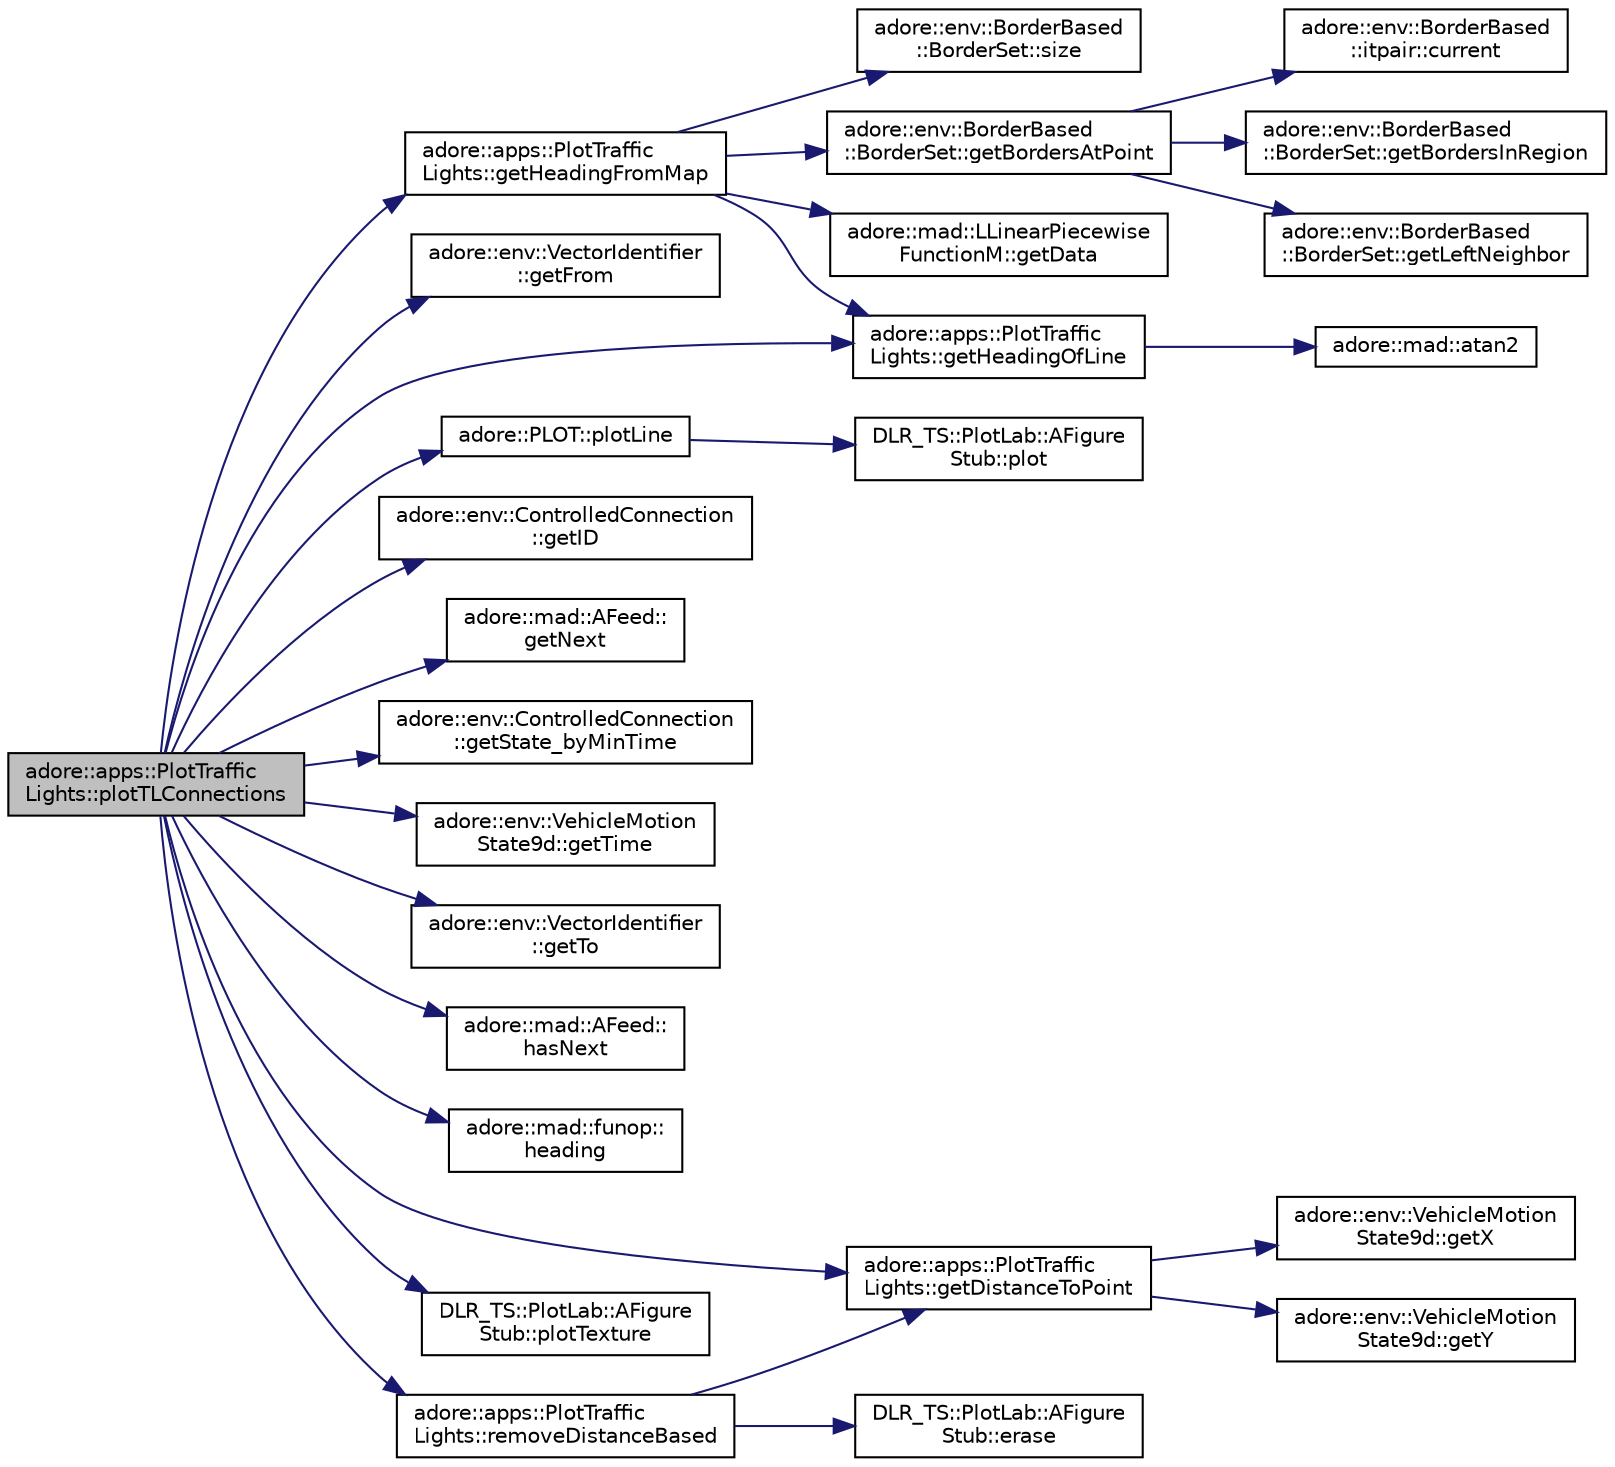 digraph "adore::apps::PlotTrafficLights::plotTLConnections"
{
 // LATEX_PDF_SIZE
  edge [fontname="Helvetica",fontsize="10",labelfontname="Helvetica",labelfontsize="10"];
  node [fontname="Helvetica",fontsize="10",shape=record];
  rankdir="LR";
  Node1 [label="adore::apps::PlotTraffic\lLights::plotTLConnections",height=0.2,width=0.4,color="black", fillcolor="grey75", style="filled", fontcolor="black",tooltip=" "];
  Node1 -> Node2 [color="midnightblue",fontsize="10",style="solid",fontname="Helvetica"];
  Node2 [label="adore::apps::PlotTraffic\lLights::getDistanceToPoint",height=0.2,width=0.4,color="black", fillcolor="white", style="filled",URL="$classadore_1_1apps_1_1PlotTrafficLights.html#aa70ee2af8959077917ccacbdddcb8fa1",tooltip=" "];
  Node2 -> Node3 [color="midnightblue",fontsize="10",style="solid",fontname="Helvetica"];
  Node3 [label="adore::env::VehicleMotion\lState9d::getX",height=0.2,width=0.4,color="black", fillcolor="white", style="filled",URL="$structadore_1_1env_1_1VehicleMotionState9d.html#a16d6d61f5dfa1028ca97d8f1a8b6e8cf",tooltip="Get the x-coordinate."];
  Node2 -> Node4 [color="midnightblue",fontsize="10",style="solid",fontname="Helvetica"];
  Node4 [label="adore::env::VehicleMotion\lState9d::getY",height=0.2,width=0.4,color="black", fillcolor="white", style="filled",URL="$structadore_1_1env_1_1VehicleMotionState9d.html#a51e8eed0ef10d909592edcb933c1b802",tooltip="Get the y-coordinate."];
  Node1 -> Node5 [color="midnightblue",fontsize="10",style="solid",fontname="Helvetica"];
  Node5 [label="adore::env::VectorIdentifier\l::getFrom",height=0.2,width=0.4,color="black", fillcolor="white", style="filled",URL="$structadore_1_1env_1_1VectorIdentifier.html#a9fd66cfaa57a670b73c3e3f6540486f8",tooltip=" "];
  Node1 -> Node6 [color="midnightblue",fontsize="10",style="solid",fontname="Helvetica"];
  Node6 [label="adore::apps::PlotTraffic\lLights::getHeadingFromMap",height=0.2,width=0.4,color="black", fillcolor="white", style="filled",URL="$classadore_1_1apps_1_1PlotTrafficLights.html#adfb485a3bea5ee43f6a59f6042d27809",tooltip=" "];
  Node6 -> Node7 [color="midnightblue",fontsize="10",style="solid",fontname="Helvetica"];
  Node7 [label="adore::env::BorderBased\l::BorderSet::getBordersAtPoint",height=0.2,width=0.4,color="black", fillcolor="white", style="filled",URL="$classadore_1_1env_1_1BorderBased_1_1BorderSet.html#a3a3da6cfdee8aa6e003079f7f53186b6",tooltip="get all borders at the given point"];
  Node7 -> Node8 [color="midnightblue",fontsize="10",style="solid",fontname="Helvetica"];
  Node8 [label="adore::env::BorderBased\l::itpair::current",height=0.2,width=0.4,color="black", fillcolor="white", style="filled",URL="$structadore_1_1env_1_1BorderBased_1_1itpair.html#a3746f6e3a03399eecb397f897f007562",tooltip=" "];
  Node7 -> Node9 [color="midnightblue",fontsize="10",style="solid",fontname="Helvetica"];
  Node9 [label="adore::env::BorderBased\l::BorderSet::getBordersInRegion",height=0.2,width=0.4,color="black", fillcolor="white", style="filled",URL="$classadore_1_1env_1_1BorderBased_1_1BorderSet.html#a5b9a10acc8d477c1d27d5b39fb1f99f3",tooltip="get all borders in this within region"];
  Node7 -> Node10 [color="midnightblue",fontsize="10",style="solid",fontname="Helvetica"];
  Node10 [label="adore::env::BorderBased\l::BorderSet::getLeftNeighbor",height=0.2,width=0.4,color="black", fillcolor="white", style="filled",URL="$classadore_1_1env_1_1BorderBased_1_1BorderSet.html#a8af807fde181a20de55594592d752adc",tooltip="Get left neighbor of a border."];
  Node6 -> Node11 [color="midnightblue",fontsize="10",style="solid",fontname="Helvetica"];
  Node11 [label="adore::mad::LLinearPiecewise\lFunctionM::getData",height=0.2,width=0.4,color="black", fillcolor="white", style="filled",URL="$classadore_1_1mad_1_1LLinearPiecewiseFunctionM.html#aa94d90c8643e2d6792f8594f3d666503",tooltip=" "];
  Node6 -> Node12 [color="midnightblue",fontsize="10",style="solid",fontname="Helvetica"];
  Node12 [label="adore::apps::PlotTraffic\lLights::getHeadingOfLine",height=0.2,width=0.4,color="black", fillcolor="white", style="filled",URL="$classadore_1_1apps_1_1PlotTrafficLights.html#ae0dde5536314102d0be3152608fdb0ff",tooltip=" "];
  Node12 -> Node13 [color="midnightblue",fontsize="10",style="solid",fontname="Helvetica"];
  Node13 [label="adore::mad::atan2",height=0.2,width=0.4,color="black", fillcolor="white", style="filled",URL="$namespaceadore_1_1mad.html#a37d645f2d2b0aa8f1c7015ba4e502617",tooltip=" "];
  Node6 -> Node14 [color="midnightblue",fontsize="10",style="solid",fontname="Helvetica"];
  Node14 [label="adore::env::BorderBased\l::BorderSet::size",height=0.2,width=0.4,color="black", fillcolor="white", style="filled",URL="$classadore_1_1env_1_1BorderBased_1_1BorderSet.html#aaab8f67e5d8b624225085c44bbd58655",tooltip="number of borders in this"];
  Node1 -> Node12 [color="midnightblue",fontsize="10",style="solid",fontname="Helvetica"];
  Node1 -> Node15 [color="midnightblue",fontsize="10",style="solid",fontname="Helvetica"];
  Node15 [label="adore::env::ControlledConnection\l::getID",height=0.2,width=0.4,color="black", fillcolor="white", style="filled",URL="$classadore_1_1env_1_1ControlledConnection.html#a5691ab0eff0709472460d73009b71923",tooltip=" "];
  Node1 -> Node16 [color="midnightblue",fontsize="10",style="solid",fontname="Helvetica"];
  Node16 [label="adore::mad::AFeed::\lgetNext",height=0.2,width=0.4,color="black", fillcolor="white", style="filled",URL="$classadore_1_1mad_1_1AFeed.html#a07f96a9edf1ca4a1a9b0c84aa2631bd0",tooltip=" "];
  Node1 -> Node17 [color="midnightblue",fontsize="10",style="solid",fontname="Helvetica"];
  Node17 [label="adore::env::ControlledConnection\l::getState_byMinTime",height=0.2,width=0.4,color="black", fillcolor="white", style="filled",URL="$classadore_1_1env_1_1ControlledConnection.html#a9ddc7ad9dbb1485969406d232bf7c047",tooltip=" "];
  Node1 -> Node18 [color="midnightblue",fontsize="10",style="solid",fontname="Helvetica"];
  Node18 [label="adore::env::VehicleMotion\lState9d::getTime",height=0.2,width=0.4,color="black", fillcolor="white", style="filled",URL="$structadore_1_1env_1_1VehicleMotionState9d.html#ae7d75a3f7d52a946f075e669832caa17",tooltip="Get the time."];
  Node1 -> Node19 [color="midnightblue",fontsize="10",style="solid",fontname="Helvetica"];
  Node19 [label="adore::env::VectorIdentifier\l::getTo",height=0.2,width=0.4,color="black", fillcolor="white", style="filled",URL="$structadore_1_1env_1_1VectorIdentifier.html#aa8b59805e30c4a089b3f3661a0fd6b6a",tooltip=" "];
  Node1 -> Node20 [color="midnightblue",fontsize="10",style="solid",fontname="Helvetica"];
  Node20 [label="adore::mad::AFeed::\lhasNext",height=0.2,width=0.4,color="black", fillcolor="white", style="filled",URL="$classadore_1_1mad_1_1AFeed.html#a2a96e59a3364f8fadb08624e38f7c40b",tooltip=" "];
  Node1 -> Node21 [color="midnightblue",fontsize="10",style="solid",fontname="Helvetica"];
  Node21 [label="adore::mad::funop::\lheading",height=0.2,width=0.4,color="black", fillcolor="white", style="filled",URL="$namespaceadore_1_1mad_1_1funop.html#a85ee119f752305b6413ea70a7f61d48b",tooltip=" "];
  Node1 -> Node22 [color="midnightblue",fontsize="10",style="solid",fontname="Helvetica"];
  Node22 [label="adore::PLOT::plotLine",height=0.2,width=0.4,color="black", fillcolor="white", style="filled",URL="$namespaceadore_1_1PLOT.html#ace7bb787808bead40f2faca321cc1d4a",tooltip=" "];
  Node22 -> Node23 [color="midnightblue",fontsize="10",style="solid",fontname="Helvetica"];
  Node23 [label="DLR_TS::PlotLab::AFigure\lStub::plot",height=0.2,width=0.4,color="black", fillcolor="white", style="filled",URL="$classDLR__TS_1_1PlotLab_1_1AFigureStub.html#accf20dccb771d2bad1fec053e187a327",tooltip=" "];
  Node1 -> Node24 [color="midnightblue",fontsize="10",style="solid",fontname="Helvetica"];
  Node24 [label="DLR_TS::PlotLab::AFigure\lStub::plotTexture",height=0.2,width=0.4,color="black", fillcolor="white", style="filled",URL="$classDLR__TS_1_1PlotLab_1_1AFigureStub.html#ab53419d39443297fb8f0c9513956922a",tooltip=" "];
  Node1 -> Node25 [color="midnightblue",fontsize="10",style="solid",fontname="Helvetica"];
  Node25 [label="adore::apps::PlotTraffic\lLights::removeDistanceBased",height=0.2,width=0.4,color="black", fillcolor="white", style="filled",URL="$classadore_1_1apps_1_1PlotTrafficLights.html#a0482cdd2779ae28238f01a544212deab",tooltip=" "];
  Node25 -> Node26 [color="midnightblue",fontsize="10",style="solid",fontname="Helvetica"];
  Node26 [label="DLR_TS::PlotLab::AFigure\lStub::erase",height=0.2,width=0.4,color="black", fillcolor="white", style="filled",URL="$classDLR__TS_1_1PlotLab_1_1AFigureStub.html#ae5d9d5c708d325610574a002e53501c8",tooltip=" "];
  Node25 -> Node2 [color="midnightblue",fontsize="10",style="solid",fontname="Helvetica"];
}
